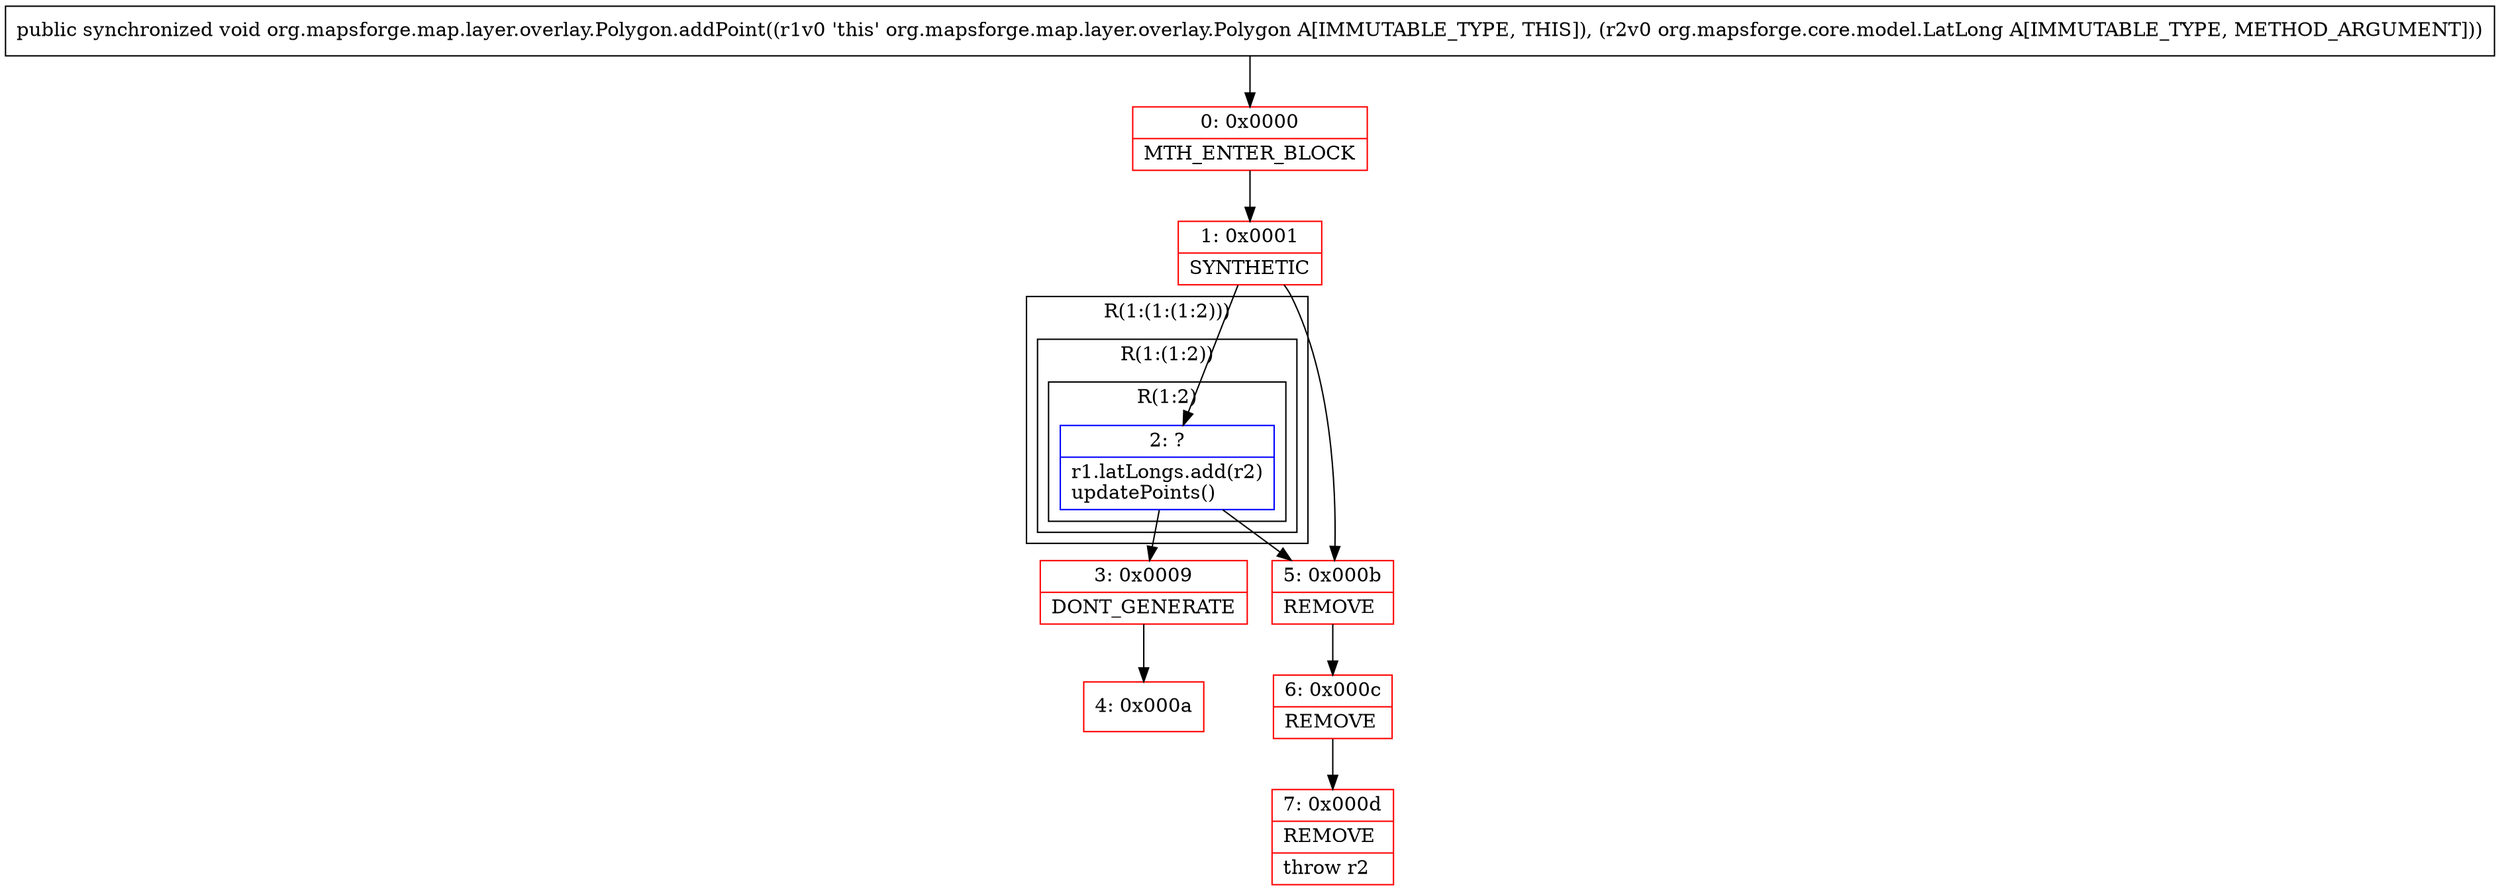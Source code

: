 digraph "CFG fororg.mapsforge.map.layer.overlay.Polygon.addPoint(Lorg\/mapsforge\/core\/model\/LatLong;)V" {
subgraph cluster_Region_1025840843 {
label = "R(1:(1:(1:2)))";
node [shape=record,color=blue];
subgraph cluster_Region_922212931 {
label = "R(1:(1:2))";
node [shape=record,color=blue];
subgraph cluster_Region_1265860029 {
label = "R(1:2)";
node [shape=record,color=blue];
Node_2 [shape=record,label="{2\:\ ?|r1.latLongs.add(r2)\lupdatePoints()\l}"];
}
}
}
Node_0 [shape=record,color=red,label="{0\:\ 0x0000|MTH_ENTER_BLOCK\l}"];
Node_1 [shape=record,color=red,label="{1\:\ 0x0001|SYNTHETIC\l}"];
Node_3 [shape=record,color=red,label="{3\:\ 0x0009|DONT_GENERATE\l}"];
Node_4 [shape=record,color=red,label="{4\:\ 0x000a}"];
Node_5 [shape=record,color=red,label="{5\:\ 0x000b|REMOVE\l}"];
Node_6 [shape=record,color=red,label="{6\:\ 0x000c|REMOVE\l}"];
Node_7 [shape=record,color=red,label="{7\:\ 0x000d|REMOVE\l|throw r2\l}"];
MethodNode[shape=record,label="{public synchronized void org.mapsforge.map.layer.overlay.Polygon.addPoint((r1v0 'this' org.mapsforge.map.layer.overlay.Polygon A[IMMUTABLE_TYPE, THIS]), (r2v0 org.mapsforge.core.model.LatLong A[IMMUTABLE_TYPE, METHOD_ARGUMENT])) }"];
MethodNode -> Node_0;
Node_2 -> Node_3;
Node_2 -> Node_5;
Node_0 -> Node_1;
Node_1 -> Node_2;
Node_1 -> Node_5;
Node_3 -> Node_4;
Node_5 -> Node_6;
Node_6 -> Node_7;
}

